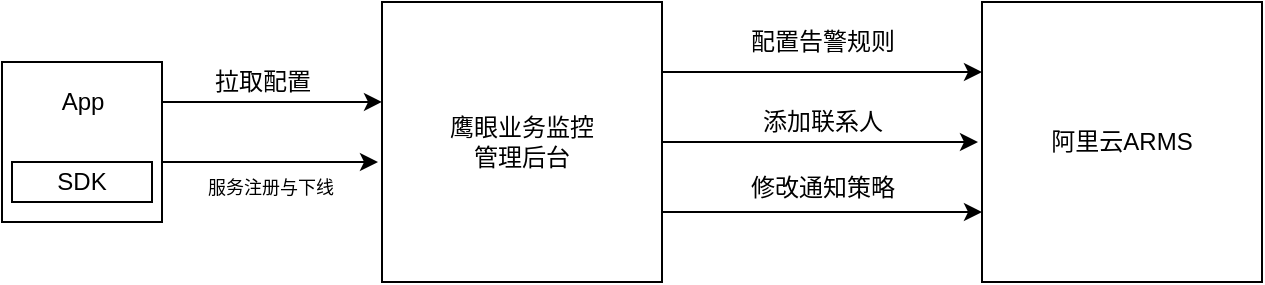 <mxfile version="15.1.0" type="github">
  <diagram id="SsPBFTf_mkOJnchtldwM" name="Page-1">
    <mxGraphModel dx="492" dy="311" grid="1" gridSize="10" guides="1" tooltips="1" connect="1" arrows="1" fold="1" page="1" pageScale="1" pageWidth="827" pageHeight="1169" math="0" shadow="0">
      <root>
        <mxCell id="0" />
        <mxCell id="1" parent="0" />
        <mxCell id="d2-rVcHW4tgyV41rVMre-1" value="" style="whiteSpace=wrap;html=1;aspect=fixed;" parent="1" vertex="1">
          <mxGeometry x="80" y="240" width="80" height="80" as="geometry" />
        </mxCell>
        <mxCell id="LNP-e2sqTPKIJp7jAUo5-1" value="App" style="text;html=1;resizable=0;autosize=1;align=center;verticalAlign=middle;points=[];fillColor=none;strokeColor=none;rounded=0;" vertex="1" parent="1">
          <mxGeometry x="100" y="250" width="40" height="20" as="geometry" />
        </mxCell>
        <mxCell id="LNP-e2sqTPKIJp7jAUo5-3" value="SDK" style="rounded=0;whiteSpace=wrap;html=1;" vertex="1" parent="1">
          <mxGeometry x="85" y="290" width="70" height="20" as="geometry" />
        </mxCell>
        <mxCell id="LNP-e2sqTPKIJp7jAUo5-4" value="鹰眼业务监控&lt;br&gt;管理后台" style="whiteSpace=wrap;html=1;aspect=fixed;" vertex="1" parent="1">
          <mxGeometry x="270" y="210" width="140" height="140" as="geometry" />
        </mxCell>
        <mxCell id="LNP-e2sqTPKIJp7jAUo5-5" value="" style="endArrow=classic;html=1;entryX=0;entryY=0.357;entryDx=0;entryDy=0;entryPerimeter=0;" edge="1" parent="1" target="LNP-e2sqTPKIJp7jAUo5-4">
          <mxGeometry width="50" height="50" relative="1" as="geometry">
            <mxPoint x="160" y="260" as="sourcePoint" />
            <mxPoint x="310" y="230" as="targetPoint" />
          </mxGeometry>
        </mxCell>
        <mxCell id="LNP-e2sqTPKIJp7jAUo5-7" value="&lt;font style=&quot;font-size: 12px&quot;&gt;拉取配置&lt;/font&gt;" style="text;html=1;resizable=0;autosize=1;align=center;verticalAlign=middle;points=[];fillColor=none;strokeColor=none;rounded=0;" vertex="1" parent="1">
          <mxGeometry x="180" y="240" width="60" height="20" as="geometry" />
        </mxCell>
        <mxCell id="LNP-e2sqTPKIJp7jAUo5-8" value="" style="endArrow=classic;html=1;" edge="1" parent="1">
          <mxGeometry width="50" height="50" relative="1" as="geometry">
            <mxPoint x="160" y="290" as="sourcePoint" />
            <mxPoint x="268" y="290" as="targetPoint" />
          </mxGeometry>
        </mxCell>
        <mxCell id="LNP-e2sqTPKIJp7jAUo5-9" value="&lt;font style=&quot;font-size: 9px&quot;&gt;服务注册与下线&lt;/font&gt;" style="text;html=1;resizable=0;autosize=1;align=center;verticalAlign=middle;points=[];fillColor=none;strokeColor=none;rounded=0;fontSize=9;" vertex="1" parent="1">
          <mxGeometry x="164" y="293" width="100" height="20" as="geometry" />
        </mxCell>
        <mxCell id="LNP-e2sqTPKIJp7jAUo5-10" value="阿里云ARMS" style="whiteSpace=wrap;html=1;aspect=fixed;" vertex="1" parent="1">
          <mxGeometry x="570" y="210" width="140" height="140" as="geometry" />
        </mxCell>
        <mxCell id="LNP-e2sqTPKIJp7jAUo5-11" value="" style="endArrow=classic;html=1;exitX=1;exitY=0.25;exitDx=0;exitDy=0;entryX=0;entryY=0.25;entryDx=0;entryDy=0;" edge="1" parent="1" source="LNP-e2sqTPKIJp7jAUo5-4" target="LNP-e2sqTPKIJp7jAUo5-10">
          <mxGeometry width="50" height="50" relative="1" as="geometry">
            <mxPoint x="420" y="270" as="sourcePoint" />
            <mxPoint x="470" y="220" as="targetPoint" />
          </mxGeometry>
        </mxCell>
        <mxCell id="LNP-e2sqTPKIJp7jAUo5-12" value="配置告警规则" style="text;html=1;resizable=0;autosize=1;align=center;verticalAlign=middle;points=[];fillColor=none;strokeColor=none;rounded=0;" vertex="1" parent="1">
          <mxGeometry x="445" y="220" width="90" height="20" as="geometry" />
        </mxCell>
        <mxCell id="LNP-e2sqTPKIJp7jAUo5-13" value="添加联系人" style="text;html=1;resizable=0;autosize=1;align=center;verticalAlign=middle;points=[];fillColor=none;strokeColor=none;rounded=0;" vertex="1" parent="1">
          <mxGeometry x="450" y="260" width="80" height="20" as="geometry" />
        </mxCell>
        <mxCell id="LNP-e2sqTPKIJp7jAUo5-14" value="" style="endArrow=classic;html=1;exitX=1;exitY=0.5;exitDx=0;exitDy=0;" edge="1" parent="1" source="LNP-e2sqTPKIJp7jAUo5-4">
          <mxGeometry width="50" height="50" relative="1" as="geometry">
            <mxPoint x="410" y="330" as="sourcePoint" />
            <mxPoint x="568" y="280" as="targetPoint" />
          </mxGeometry>
        </mxCell>
        <mxCell id="LNP-e2sqTPKIJp7jAUo5-15" value="" style="endArrow=classic;html=1;exitX=1;exitY=0.75;exitDx=0;exitDy=0;entryX=0;entryY=0.75;entryDx=0;entryDy=0;" edge="1" parent="1" source="LNP-e2sqTPKIJp7jAUo5-4" target="LNP-e2sqTPKIJp7jAUo5-10">
          <mxGeometry width="50" height="50" relative="1" as="geometry">
            <mxPoint x="420" y="350" as="sourcePoint" />
            <mxPoint x="470" y="300" as="targetPoint" />
          </mxGeometry>
        </mxCell>
        <mxCell id="LNP-e2sqTPKIJp7jAUo5-16" value="修改通知策略" style="text;html=1;resizable=0;autosize=1;align=center;verticalAlign=middle;points=[];fillColor=none;strokeColor=none;rounded=0;" vertex="1" parent="1">
          <mxGeometry x="445" y="293" width="90" height="20" as="geometry" />
        </mxCell>
      </root>
    </mxGraphModel>
  </diagram>
</mxfile>
